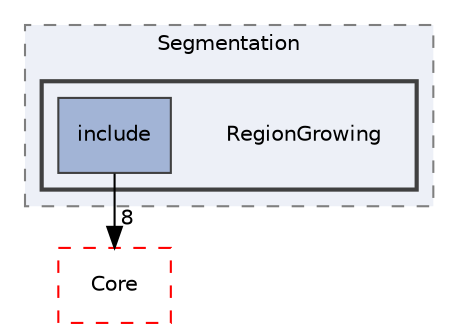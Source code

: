 digraph "RegionGrowing"
{
 // LATEX_PDF_SIZE
  edge [fontname="Helvetica",fontsize="10",labelfontname="Helvetica",labelfontsize="10"];
  node [fontname="Helvetica",fontsize="10",shape=record];
  compound=true
  subgraph clusterdir_431b5b85ef2fd850d23fe72862364324 {
    graph [ bgcolor="#edf0f7", pencolor="grey50", style="filled,dashed,", label="Segmentation", fontname="Helvetica", fontsize="10", URL="dir_431b5b85ef2fd850d23fe72862364324.html"]
  subgraph clusterdir_6d8ce8fdc2ebabdbfa8ab6ed3a182cf2 {
    graph [ bgcolor="#edf0f7", pencolor="grey25", style="filled,bold,", label="", fontname="Helvetica", fontsize="10", URL="dir_6d8ce8fdc2ebabdbfa8ab6ed3a182cf2.html"]
    dir_6d8ce8fdc2ebabdbfa8ab6ed3a182cf2 [shape=plaintext, label="RegionGrowing"];
  dir_e6f505860a1bd7463e224f9b41ca31ba [shape=box, label="include", style="filled,", fillcolor="#a2b4d6", color="grey25", URL="dir_e6f505860a1bd7463e224f9b41ca31ba.html"];
  }
  }
  dir_cac7f9cecb9aa42a0bd05452dddd8a21 [shape=box, label="Core", style="dashed,", fillcolor="#edf0f7", color="red", URL="dir_cac7f9cecb9aa42a0bd05452dddd8a21.html"];
  dir_e6f505860a1bd7463e224f9b41ca31ba->dir_cac7f9cecb9aa42a0bd05452dddd8a21 [headlabel="8", labeldistance=1.5 headhref="dir_000170_000014.html"];
}
